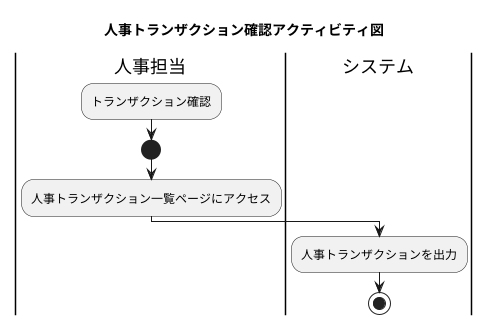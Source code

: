 @startuml 人事トランザクション確認アクティビティ図

title 人事トランザクション確認アクティビティ図

|人事担当|
:トランザクション確認;
start

:人事トランザクション一覧ページにアクセス;

|システム|
:人事トランザクションを出力;

stop

@enduml
